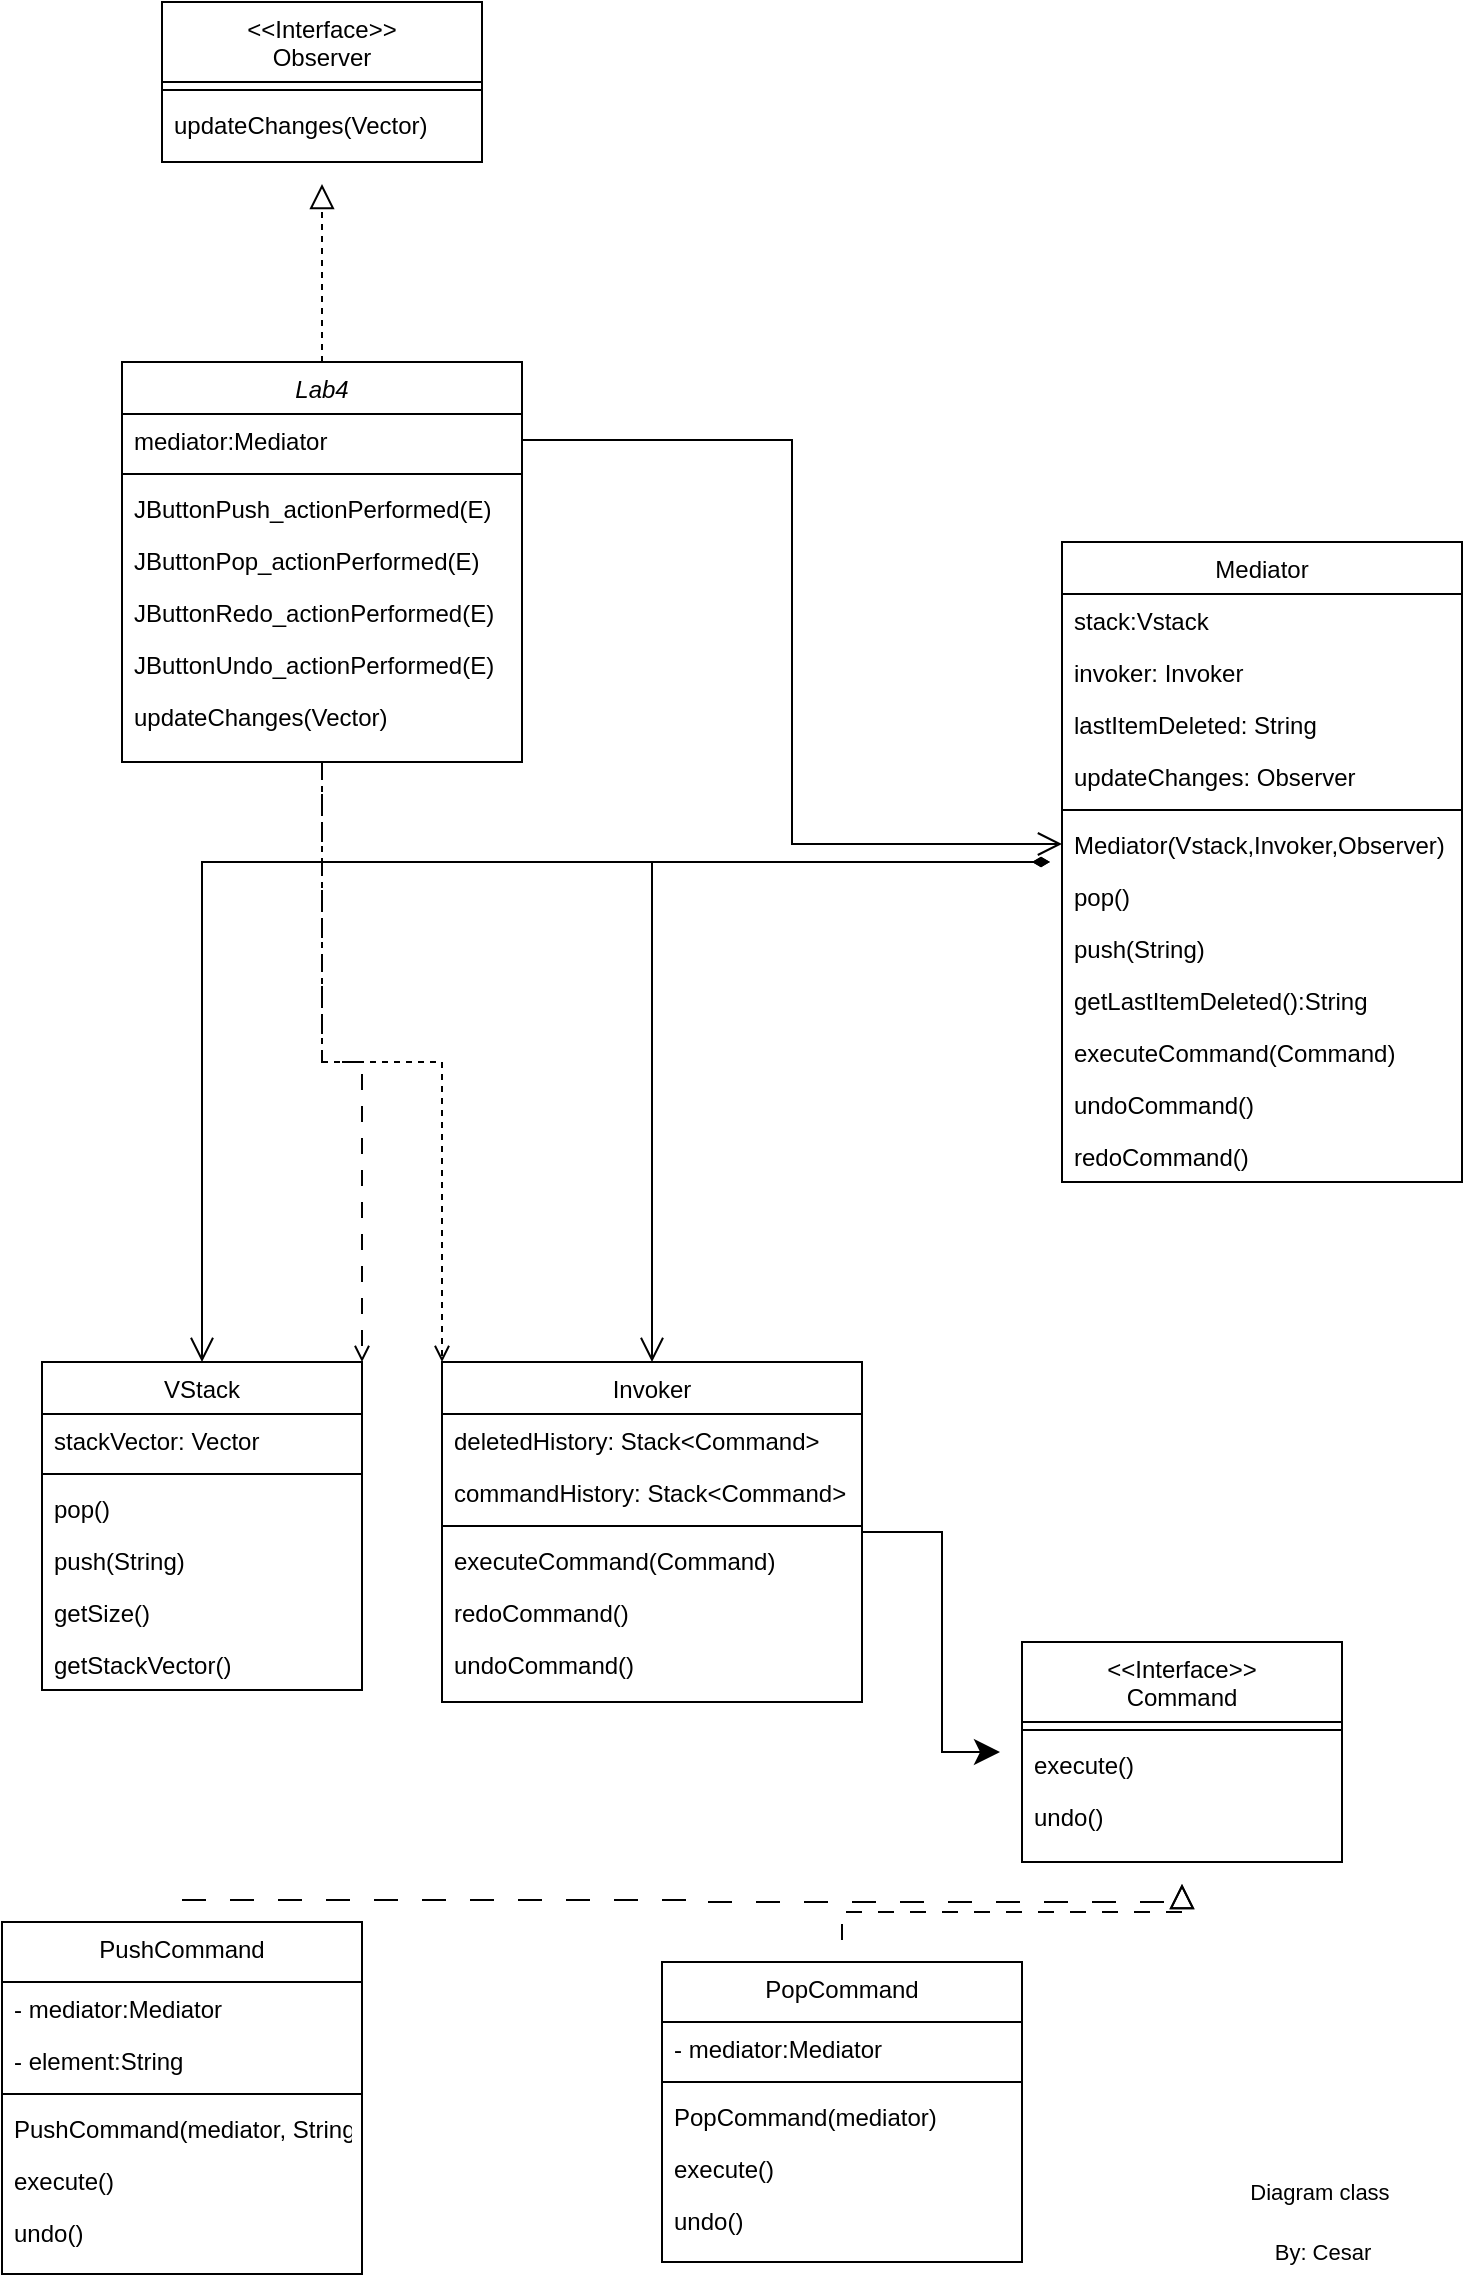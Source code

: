 <mxfile version="21.3.7" type="device">
  <diagram id="C5RBs43oDa-KdzZeNtuy" name="Page-1">
    <mxGraphModel dx="2052" dy="1034" grid="1" gridSize="10" guides="1" tooltips="1" connect="1" arrows="1" fold="1" page="1" pageScale="1" pageWidth="827" pageHeight="1169" math="0" shadow="0">
      <root>
        <mxCell id="WIyWlLk6GJQsqaUBKTNV-0" />
        <mxCell id="WIyWlLk6GJQsqaUBKTNV-1" parent="WIyWlLk6GJQsqaUBKTNV-0" />
        <mxCell id="w6b8kO3Xnz9DPi_cQGz4-21" style="edgeStyle=orthogonalEdgeStyle;rounded=0;orthogonalLoop=1;jettySize=auto;html=1;endArrow=block;endFill=0;dashed=1;endSize=10;" edge="1" parent="WIyWlLk6GJQsqaUBKTNV-1" source="zkfFHV4jXpPFQw0GAbJ--0" target="w6b8kO3Xnz9DPi_cQGz4-16">
          <mxGeometry relative="1" as="geometry" />
        </mxCell>
        <mxCell id="w6b8kO3Xnz9DPi_cQGz4-27" style="edgeStyle=orthogonalEdgeStyle;rounded=0;orthogonalLoop=1;jettySize=auto;html=1;entryX=1;entryY=0;entryDx=0;entryDy=0;dashed=1;dashPattern=8 8;endArrow=open;endFill=0;" edge="1" parent="WIyWlLk6GJQsqaUBKTNV-1" source="zkfFHV4jXpPFQw0GAbJ--0" target="zkfFHV4jXpPFQw0GAbJ--13">
          <mxGeometry relative="1" as="geometry" />
        </mxCell>
        <mxCell id="w6b8kO3Xnz9DPi_cQGz4-28" style="edgeStyle=orthogonalEdgeStyle;rounded=0;orthogonalLoop=1;jettySize=auto;html=1;entryX=0;entryY=0;entryDx=0;entryDy=0;dashed=1;endArrow=open;endFill=0;" edge="1" parent="WIyWlLk6GJQsqaUBKTNV-1" source="zkfFHV4jXpPFQw0GAbJ--0" target="zkfFHV4jXpPFQw0GAbJ--17">
          <mxGeometry relative="1" as="geometry" />
        </mxCell>
        <mxCell id="zkfFHV4jXpPFQw0GAbJ--0" value="Lab4" style="swimlane;fontStyle=2;align=center;verticalAlign=top;childLayout=stackLayout;horizontal=1;startSize=26;horizontalStack=0;resizeParent=1;resizeLast=0;collapsible=1;marginBottom=0;rounded=0;shadow=0;strokeWidth=1;" parent="WIyWlLk6GJQsqaUBKTNV-1" vertex="1">
          <mxGeometry x="110" y="190" width="200" height="200" as="geometry">
            <mxRectangle x="230" y="140" width="160" height="26" as="alternateBounds" />
          </mxGeometry>
        </mxCell>
        <mxCell id="zkfFHV4jXpPFQw0GAbJ--1" value="mediator:Mediator" style="text;align=left;verticalAlign=top;spacingLeft=4;spacingRight=4;overflow=hidden;rotatable=0;points=[[0,0.5],[1,0.5]];portConstraint=eastwest;" parent="zkfFHV4jXpPFQw0GAbJ--0" vertex="1">
          <mxGeometry y="26" width="200" height="26" as="geometry" />
        </mxCell>
        <mxCell id="zkfFHV4jXpPFQw0GAbJ--4" value="" style="line;html=1;strokeWidth=1;align=left;verticalAlign=middle;spacingTop=-1;spacingLeft=3;spacingRight=3;rotatable=0;labelPosition=right;points=[];portConstraint=eastwest;" parent="zkfFHV4jXpPFQw0GAbJ--0" vertex="1">
          <mxGeometry y="52" width="200" height="8" as="geometry" />
        </mxCell>
        <mxCell id="DZBWkw6cQzeGI-P88lpH-41" value="JButtonPush_actionPerformed(E)" style="text;align=left;verticalAlign=top;spacingLeft=4;spacingRight=4;overflow=hidden;rotatable=0;points=[[0,0.5],[1,0.5]];portConstraint=eastwest;" parent="zkfFHV4jXpPFQw0GAbJ--0" vertex="1">
          <mxGeometry y="60" width="200" height="26" as="geometry" />
        </mxCell>
        <mxCell id="DZBWkw6cQzeGI-P88lpH-40" value="JButtonPop_actionPerformed(E)" style="text;align=left;verticalAlign=top;spacingLeft=4;spacingRight=4;overflow=hidden;rotatable=0;points=[[0,0.5],[1,0.5]];portConstraint=eastwest;" parent="zkfFHV4jXpPFQw0GAbJ--0" vertex="1">
          <mxGeometry y="86" width="200" height="26" as="geometry" />
        </mxCell>
        <mxCell id="DZBWkw6cQzeGI-P88lpH-38" value="JButtonRedo_actionPerformed(E)" style="text;align=left;verticalAlign=top;spacingLeft=4;spacingRight=4;overflow=hidden;rotatable=0;points=[[0,0.5],[1,0.5]];portConstraint=eastwest;" parent="zkfFHV4jXpPFQw0GAbJ--0" vertex="1">
          <mxGeometry y="112" width="200" height="26" as="geometry" />
        </mxCell>
        <mxCell id="w6b8kO3Xnz9DPi_cQGz4-22" value="JButtonUndo_actionPerformed(E)" style="text;align=left;verticalAlign=top;spacingLeft=4;spacingRight=4;overflow=hidden;rotatable=0;points=[[0,0.5],[1,0.5]];portConstraint=eastwest;" vertex="1" parent="zkfFHV4jXpPFQw0GAbJ--0">
          <mxGeometry y="138" width="200" height="26" as="geometry" />
        </mxCell>
        <mxCell id="DZBWkw6cQzeGI-P88lpH-37" value="updateChanges(Vector)" style="text;align=left;verticalAlign=top;spacingLeft=4;spacingRight=4;overflow=hidden;rotatable=0;points=[[0,0.5],[1,0.5]];portConstraint=eastwest;" parent="zkfFHV4jXpPFQw0GAbJ--0" vertex="1">
          <mxGeometry y="164" width="200" height="26" as="geometry" />
        </mxCell>
        <mxCell id="zkfFHV4jXpPFQw0GAbJ--6" value="&lt;&lt;Interface&gt;&gt;&#xa;Command" style="swimlane;fontStyle=0;align=center;verticalAlign=top;childLayout=stackLayout;horizontal=1;startSize=40;horizontalStack=0;resizeParent=1;resizeLast=0;collapsible=1;marginBottom=0;rounded=0;shadow=0;strokeWidth=1;perimeterSpacing=11;" parent="WIyWlLk6GJQsqaUBKTNV-1" vertex="1">
          <mxGeometry x="560" y="830" width="160" height="110" as="geometry">
            <mxRectangle x="130" y="380" width="160" height="26" as="alternateBounds" />
          </mxGeometry>
        </mxCell>
        <mxCell id="zkfFHV4jXpPFQw0GAbJ--9" value="" style="line;html=1;strokeWidth=1;align=left;verticalAlign=middle;spacingTop=-1;spacingLeft=3;spacingRight=3;rotatable=0;labelPosition=right;points=[];portConstraint=eastwest;" parent="zkfFHV4jXpPFQw0GAbJ--6" vertex="1">
          <mxGeometry y="40" width="160" height="8" as="geometry" />
        </mxCell>
        <mxCell id="zkfFHV4jXpPFQw0GAbJ--10" value="execute()" style="text;align=left;verticalAlign=top;spacingLeft=4;spacingRight=4;overflow=hidden;rotatable=0;points=[[0,0.5],[1,0.5]];portConstraint=eastwest;fontStyle=0" parent="zkfFHV4jXpPFQw0GAbJ--6" vertex="1">
          <mxGeometry y="48" width="160" height="26" as="geometry" />
        </mxCell>
        <mxCell id="DZBWkw6cQzeGI-P88lpH-0" value="undo()" style="text;align=left;verticalAlign=top;spacingLeft=4;spacingRight=4;overflow=hidden;rotatable=0;points=[[0,0.5],[1,0.5]];portConstraint=eastwest;" parent="zkfFHV4jXpPFQw0GAbJ--6" vertex="1">
          <mxGeometry y="74" width="160" height="26" as="geometry" />
        </mxCell>
        <mxCell id="zkfFHV4jXpPFQw0GAbJ--13" value="VStack&#xa;" style="swimlane;fontStyle=0;align=center;verticalAlign=top;childLayout=stackLayout;horizontal=1;startSize=26;horizontalStack=0;resizeParent=1;resizeLast=0;collapsible=1;marginBottom=0;rounded=0;shadow=0;strokeWidth=1;" parent="WIyWlLk6GJQsqaUBKTNV-1" vertex="1">
          <mxGeometry x="70" y="690" width="160" height="164" as="geometry">
            <mxRectangle x="340" y="380" width="170" height="26" as="alternateBounds" />
          </mxGeometry>
        </mxCell>
        <mxCell id="zkfFHV4jXpPFQw0GAbJ--14" value="stackVector: Vector" style="text;align=left;verticalAlign=top;spacingLeft=4;spacingRight=4;overflow=hidden;rotatable=0;points=[[0,0.5],[1,0.5]];portConstraint=eastwest;" parent="zkfFHV4jXpPFQw0GAbJ--13" vertex="1">
          <mxGeometry y="26" width="160" height="26" as="geometry" />
        </mxCell>
        <mxCell id="zkfFHV4jXpPFQw0GAbJ--15" value="" style="line;html=1;strokeWidth=1;align=left;verticalAlign=middle;spacingTop=-1;spacingLeft=3;spacingRight=3;rotatable=0;labelPosition=right;points=[];portConstraint=eastwest;" parent="zkfFHV4jXpPFQw0GAbJ--13" vertex="1">
          <mxGeometry y="52" width="160" height="8" as="geometry" />
        </mxCell>
        <mxCell id="DZBWkw6cQzeGI-P88lpH-4" value="pop()" style="text;align=left;verticalAlign=top;spacingLeft=4;spacingRight=4;overflow=hidden;rotatable=0;points=[[0,0.5],[1,0.5]];portConstraint=eastwest;" parent="zkfFHV4jXpPFQw0GAbJ--13" vertex="1">
          <mxGeometry y="60" width="160" height="26" as="geometry" />
        </mxCell>
        <mxCell id="DZBWkw6cQzeGI-P88lpH-5" value="push(String)" style="text;align=left;verticalAlign=top;spacingLeft=4;spacingRight=4;overflow=hidden;rotatable=0;points=[[0,0.5],[1,0.5]];portConstraint=eastwest;" parent="zkfFHV4jXpPFQw0GAbJ--13" vertex="1">
          <mxGeometry y="86" width="160" height="26" as="geometry" />
        </mxCell>
        <mxCell id="DZBWkw6cQzeGI-P88lpH-6" value="getSize()" style="text;align=left;verticalAlign=top;spacingLeft=4;spacingRight=4;overflow=hidden;rotatable=0;points=[[0,0.5],[1,0.5]];portConstraint=eastwest;" parent="zkfFHV4jXpPFQw0GAbJ--13" vertex="1">
          <mxGeometry y="112" width="160" height="26" as="geometry" />
        </mxCell>
        <mxCell id="DZBWkw6cQzeGI-P88lpH-7" value="getStackVector()" style="text;align=left;verticalAlign=top;spacingLeft=4;spacingRight=4;overflow=hidden;rotatable=0;points=[[0,0.5],[1,0.5]];portConstraint=eastwest;" parent="zkfFHV4jXpPFQw0GAbJ--13" vertex="1">
          <mxGeometry y="138" width="160" height="26" as="geometry" />
        </mxCell>
        <mxCell id="DZBWkw6cQzeGI-P88lpH-10" style="edgeStyle=orthogonalEdgeStyle;rounded=0;orthogonalLoop=1;jettySize=auto;html=1;endSize=10;" parent="WIyWlLk6GJQsqaUBKTNV-1" source="zkfFHV4jXpPFQw0GAbJ--17" target="zkfFHV4jXpPFQw0GAbJ--6" edge="1">
          <mxGeometry relative="1" as="geometry" />
        </mxCell>
        <mxCell id="zkfFHV4jXpPFQw0GAbJ--17" value="Invoker" style="swimlane;fontStyle=0;align=center;verticalAlign=top;childLayout=stackLayout;horizontal=1;startSize=26;horizontalStack=0;resizeParent=1;resizeLast=0;collapsible=1;marginBottom=0;rounded=0;shadow=0;strokeWidth=1;" parent="WIyWlLk6GJQsqaUBKTNV-1" vertex="1">
          <mxGeometry x="270" y="690" width="210" height="170" as="geometry">
            <mxRectangle x="550" y="140" width="160" height="26" as="alternateBounds" />
          </mxGeometry>
        </mxCell>
        <mxCell id="zkfFHV4jXpPFQw0GAbJ--18" value="deletedHistory: Stack&lt;Command&gt;" style="text;align=left;verticalAlign=top;spacingLeft=4;spacingRight=4;overflow=hidden;rotatable=0;points=[[0,0.5],[1,0.5]];portConstraint=eastwest;" parent="zkfFHV4jXpPFQw0GAbJ--17" vertex="1">
          <mxGeometry y="26" width="210" height="26" as="geometry" />
        </mxCell>
        <mxCell id="zkfFHV4jXpPFQw0GAbJ--19" value="commandHistory: Stack&lt;Command&gt;" style="text;align=left;verticalAlign=top;spacingLeft=4;spacingRight=4;overflow=hidden;rotatable=0;points=[[0,0.5],[1,0.5]];portConstraint=eastwest;rounded=0;shadow=0;html=0;" parent="zkfFHV4jXpPFQw0GAbJ--17" vertex="1">
          <mxGeometry y="52" width="210" height="26" as="geometry" />
        </mxCell>
        <mxCell id="zkfFHV4jXpPFQw0GAbJ--23" value="" style="line;html=1;strokeWidth=1;align=left;verticalAlign=middle;spacingTop=-1;spacingLeft=3;spacingRight=3;rotatable=0;labelPosition=right;points=[];portConstraint=eastwest;" parent="zkfFHV4jXpPFQw0GAbJ--17" vertex="1">
          <mxGeometry y="78" width="210" height="8" as="geometry" />
        </mxCell>
        <mxCell id="zkfFHV4jXpPFQw0GAbJ--24" value="executeCommand(Command)" style="text;align=left;verticalAlign=top;spacingLeft=4;spacingRight=4;overflow=hidden;rotatable=0;points=[[0,0.5],[1,0.5]];portConstraint=eastwest;" parent="zkfFHV4jXpPFQw0GAbJ--17" vertex="1">
          <mxGeometry y="86" width="210" height="26" as="geometry" />
        </mxCell>
        <mxCell id="DZBWkw6cQzeGI-P88lpH-1" value="redoCommand()" style="text;align=left;verticalAlign=top;spacingLeft=4;spacingRight=4;overflow=hidden;rotatable=0;points=[[0,0.5],[1,0.5]];portConstraint=eastwest;" parent="zkfFHV4jXpPFQw0GAbJ--17" vertex="1">
          <mxGeometry y="112" width="210" height="26" as="geometry" />
        </mxCell>
        <mxCell id="zkfFHV4jXpPFQw0GAbJ--25" value="undoCommand()" style="text;align=left;verticalAlign=top;spacingLeft=4;spacingRight=4;overflow=hidden;rotatable=0;points=[[0,0.5],[1,0.5]];portConstraint=eastwest;" parent="zkfFHV4jXpPFQw0GAbJ--17" vertex="1">
          <mxGeometry y="138" width="210" height="26" as="geometry" />
        </mxCell>
        <mxCell id="w6b8kO3Xnz9DPi_cQGz4-10" style="edgeStyle=orthogonalEdgeStyle;rounded=0;orthogonalLoop=1;jettySize=auto;html=1;entryX=0.5;entryY=1;entryDx=0;entryDy=0;exitX=0.5;exitY=0;exitDx=0;exitDy=0;endArrow=block;endFill=0;endSize=10;dashed=1;dashPattern=12 12;" edge="1" parent="WIyWlLk6GJQsqaUBKTNV-1" source="DZBWkw6cQzeGI-P88lpH-17" target="zkfFHV4jXpPFQw0GAbJ--6">
          <mxGeometry relative="1" as="geometry" />
        </mxCell>
        <mxCell id="DZBWkw6cQzeGI-P88lpH-17" value="PushCommand" style="swimlane;fontStyle=0;align=center;verticalAlign=top;childLayout=stackLayout;horizontal=1;startSize=30;horizontalStack=0;resizeParent=1;resizeLast=0;collapsible=1;marginBottom=0;rounded=0;shadow=0;strokeWidth=1;perimeterSpacing=11;" parent="WIyWlLk6GJQsqaUBKTNV-1" vertex="1">
          <mxGeometry x="50" y="970" width="180" height="176" as="geometry">
            <mxRectangle x="130" y="380" width="160" height="26" as="alternateBounds" />
          </mxGeometry>
        </mxCell>
        <mxCell id="DZBWkw6cQzeGI-P88lpH-25" value="- mediator:Mediator" style="text;align=left;verticalAlign=top;spacingLeft=4;spacingRight=4;overflow=hidden;rotatable=0;points=[[0,0.5],[1,0.5]];portConstraint=eastwest;" parent="DZBWkw6cQzeGI-P88lpH-17" vertex="1">
          <mxGeometry y="30" width="180" height="26" as="geometry" />
        </mxCell>
        <mxCell id="DZBWkw6cQzeGI-P88lpH-22" value="- element:String" style="text;align=left;verticalAlign=top;spacingLeft=4;spacingRight=4;overflow=hidden;rotatable=0;points=[[0,0.5],[1,0.5]];portConstraint=eastwest;" parent="DZBWkw6cQzeGI-P88lpH-17" vertex="1">
          <mxGeometry y="56" width="180" height="26" as="geometry" />
        </mxCell>
        <mxCell id="DZBWkw6cQzeGI-P88lpH-18" value="" style="line;html=1;strokeWidth=1;align=left;verticalAlign=middle;spacingTop=-1;spacingLeft=3;spacingRight=3;rotatable=0;labelPosition=right;points=[];portConstraint=eastwest;" parent="DZBWkw6cQzeGI-P88lpH-17" vertex="1">
          <mxGeometry y="82" width="180" height="8" as="geometry" />
        </mxCell>
        <mxCell id="DZBWkw6cQzeGI-P88lpH-23" value="PushCommand(mediator, String)" style="text;align=left;verticalAlign=top;spacingLeft=4;spacingRight=4;overflow=hidden;rotatable=0;points=[[0,0.5],[1,0.5]];portConstraint=eastwest;fontStyle=0" parent="DZBWkw6cQzeGI-P88lpH-17" vertex="1">
          <mxGeometry y="90" width="180" height="26" as="geometry" />
        </mxCell>
        <mxCell id="DZBWkw6cQzeGI-P88lpH-19" value="execute()" style="text;align=left;verticalAlign=top;spacingLeft=4;spacingRight=4;overflow=hidden;rotatable=0;points=[[0,0.5],[1,0.5]];portConstraint=eastwest;fontStyle=0" parent="DZBWkw6cQzeGI-P88lpH-17" vertex="1">
          <mxGeometry y="116" width="180" height="26" as="geometry" />
        </mxCell>
        <mxCell id="DZBWkw6cQzeGI-P88lpH-20" value="undo()" style="text;align=left;verticalAlign=top;spacingLeft=4;spacingRight=4;overflow=hidden;rotatable=0;points=[[0,0.5],[1,0.5]];portConstraint=eastwest;" parent="DZBWkw6cQzeGI-P88lpH-17" vertex="1">
          <mxGeometry y="142" width="180" height="26" as="geometry" />
        </mxCell>
        <mxCell id="w6b8kO3Xnz9DPi_cQGz4-8" style="edgeStyle=orthogonalEdgeStyle;rounded=0;orthogonalLoop=1;jettySize=auto;html=1;dashed=1;dashPattern=8 8;endArrow=block;endFill=0;endSize=10;" edge="1" parent="WIyWlLk6GJQsqaUBKTNV-1" source="DZBWkw6cQzeGI-P88lpH-26" target="zkfFHV4jXpPFQw0GAbJ--6">
          <mxGeometry relative="1" as="geometry" />
        </mxCell>
        <mxCell id="DZBWkw6cQzeGI-P88lpH-26" value="PopCommand" style="swimlane;fontStyle=0;align=center;verticalAlign=top;childLayout=stackLayout;horizontal=1;startSize=30;horizontalStack=0;resizeParent=1;resizeLast=0;collapsible=1;marginBottom=0;rounded=0;shadow=0;strokeWidth=1;perimeterSpacing=11;" parent="WIyWlLk6GJQsqaUBKTNV-1" vertex="1">
          <mxGeometry x="380" y="990" width="180" height="150" as="geometry">
            <mxRectangle x="130" y="380" width="160" height="26" as="alternateBounds" />
          </mxGeometry>
        </mxCell>
        <mxCell id="DZBWkw6cQzeGI-P88lpH-27" value="- mediator:Mediator" style="text;align=left;verticalAlign=top;spacingLeft=4;spacingRight=4;overflow=hidden;rotatable=0;points=[[0,0.5],[1,0.5]];portConstraint=eastwest;" parent="DZBWkw6cQzeGI-P88lpH-26" vertex="1">
          <mxGeometry y="30" width="180" height="26" as="geometry" />
        </mxCell>
        <mxCell id="DZBWkw6cQzeGI-P88lpH-29" value="" style="line;html=1;strokeWidth=1;align=left;verticalAlign=middle;spacingTop=-1;spacingLeft=3;spacingRight=3;rotatable=0;labelPosition=right;points=[];portConstraint=eastwest;" parent="DZBWkw6cQzeGI-P88lpH-26" vertex="1">
          <mxGeometry y="56" width="180" height="8" as="geometry" />
        </mxCell>
        <mxCell id="DZBWkw6cQzeGI-P88lpH-30" value="PopCommand(mediator)" style="text;align=left;verticalAlign=top;spacingLeft=4;spacingRight=4;overflow=hidden;rotatable=0;points=[[0,0.5],[1,0.5]];portConstraint=eastwest;fontStyle=0" parent="DZBWkw6cQzeGI-P88lpH-26" vertex="1">
          <mxGeometry y="64" width="180" height="26" as="geometry" />
        </mxCell>
        <mxCell id="DZBWkw6cQzeGI-P88lpH-31" value="execute()" style="text;align=left;verticalAlign=top;spacingLeft=4;spacingRight=4;overflow=hidden;rotatable=0;points=[[0,0.5],[1,0.5]];portConstraint=eastwest;fontStyle=0" parent="DZBWkw6cQzeGI-P88lpH-26" vertex="1">
          <mxGeometry y="90" width="180" height="26" as="geometry" />
        </mxCell>
        <mxCell id="DZBWkw6cQzeGI-P88lpH-32" value="undo()" style="text;align=left;verticalAlign=top;spacingLeft=4;spacingRight=4;overflow=hidden;rotatable=0;points=[[0,0.5],[1,0.5]];portConstraint=eastwest;" parent="DZBWkw6cQzeGI-P88lpH-26" vertex="1">
          <mxGeometry y="116" width="180" height="26" as="geometry" />
        </mxCell>
        <mxCell id="DZBWkw6cQzeGI-P88lpH-42" value="Diagram class&amp;nbsp;" style="text;html=1;align=center;verticalAlign=middle;resizable=0;points=[];autosize=1;strokeColor=none;fillColor=none;fontSize=11;fontFamily=Helvetica;fontColor=default;" parent="WIyWlLk6GJQsqaUBKTNV-1" vertex="1">
          <mxGeometry x="660" y="1090" width="100" height="30" as="geometry" />
        </mxCell>
        <mxCell id="DZBWkw6cQzeGI-P88lpH-43" value="By: Cesar" style="text;html=1;align=center;verticalAlign=middle;resizable=0;points=[];autosize=1;strokeColor=none;fillColor=none;fontSize=11;fontFamily=Helvetica;fontColor=default;" parent="WIyWlLk6GJQsqaUBKTNV-1" vertex="1">
          <mxGeometry x="675" y="1120" width="70" height="30" as="geometry" />
        </mxCell>
        <mxCell id="w6b8kO3Xnz9DPi_cQGz4-24" style="edgeStyle=orthogonalEdgeStyle;rounded=0;orthogonalLoop=1;jettySize=auto;html=1;entryX=0.5;entryY=0;entryDx=0;entryDy=0;endArrow=open;endFill=0;startArrow=diamondThin;startFill=1;endSize=10;targetPerimeterSpacing=10;sourcePerimeterSpacing=6;" edge="1" parent="WIyWlLk6GJQsqaUBKTNV-1" source="w6b8kO3Xnz9DPi_cQGz4-0" target="zkfFHV4jXpPFQw0GAbJ--17">
          <mxGeometry relative="1" as="geometry" />
        </mxCell>
        <mxCell id="w6b8kO3Xnz9DPi_cQGz4-26" style="edgeStyle=orthogonalEdgeStyle;rounded=0;orthogonalLoop=1;jettySize=auto;html=1;entryX=0.5;entryY=0;entryDx=0;entryDy=0;startArrow=diamondThin;startFill=1;endArrow=open;endFill=0;targetPerimeterSpacing=10;endSize=10;sourcePerimeterSpacing=6;" edge="1" parent="WIyWlLk6GJQsqaUBKTNV-1" source="w6b8kO3Xnz9DPi_cQGz4-0" target="zkfFHV4jXpPFQw0GAbJ--13">
          <mxGeometry relative="1" as="geometry" />
        </mxCell>
        <mxCell id="w6b8kO3Xnz9DPi_cQGz4-0" value="Mediator" style="swimlane;fontStyle=0;align=center;verticalAlign=top;childLayout=stackLayout;horizontal=1;startSize=26;horizontalStack=0;resizeParent=1;resizeLast=0;collapsible=1;marginBottom=0;rounded=0;shadow=0;strokeWidth=1;" vertex="1" parent="WIyWlLk6GJQsqaUBKTNV-1">
          <mxGeometry x="580" y="280" width="200" height="320" as="geometry">
            <mxRectangle x="230" y="140" width="160" height="26" as="alternateBounds" />
          </mxGeometry>
        </mxCell>
        <mxCell id="w6b8kO3Xnz9DPi_cQGz4-1" value="stack:Vstack" style="text;align=left;verticalAlign=top;spacingLeft=4;spacingRight=4;overflow=hidden;rotatable=0;points=[[0,0.5],[1,0.5]];portConstraint=eastwest;" vertex="1" parent="w6b8kO3Xnz9DPi_cQGz4-0">
          <mxGeometry y="26" width="200" height="26" as="geometry" />
        </mxCell>
        <mxCell id="w6b8kO3Xnz9DPi_cQGz4-12" value="invoker: Invoker" style="text;align=left;verticalAlign=top;spacingLeft=4;spacingRight=4;overflow=hidden;rotatable=0;points=[[0,0.5],[1,0.5]];portConstraint=eastwest;rounded=0;shadow=0;html=0;" vertex="1" parent="w6b8kO3Xnz9DPi_cQGz4-0">
          <mxGeometry y="52" width="200" height="26" as="geometry" />
        </mxCell>
        <mxCell id="w6b8kO3Xnz9DPi_cQGz4-13" value="lastItemDeleted: String" style="text;align=left;verticalAlign=top;spacingLeft=4;spacingRight=4;overflow=hidden;rotatable=0;points=[[0,0.5],[1,0.5]];portConstraint=eastwest;rounded=0;shadow=0;html=0;" vertex="1" parent="w6b8kO3Xnz9DPi_cQGz4-0">
          <mxGeometry y="78" width="200" height="26" as="geometry" />
        </mxCell>
        <mxCell id="w6b8kO3Xnz9DPi_cQGz4-2" value="updateChanges: Observer" style="text;align=left;verticalAlign=top;spacingLeft=4;spacingRight=4;overflow=hidden;rotatable=0;points=[[0,0.5],[1,0.5]];portConstraint=eastwest;rounded=0;shadow=0;html=0;" vertex="1" parent="w6b8kO3Xnz9DPi_cQGz4-0">
          <mxGeometry y="104" width="200" height="26" as="geometry" />
        </mxCell>
        <mxCell id="w6b8kO3Xnz9DPi_cQGz4-3" value="" style="line;html=1;strokeWidth=1;align=left;verticalAlign=middle;spacingTop=-1;spacingLeft=3;spacingRight=3;rotatable=0;labelPosition=right;points=[];portConstraint=eastwest;" vertex="1" parent="w6b8kO3Xnz9DPi_cQGz4-0">
          <mxGeometry y="130" width="200" height="8" as="geometry" />
        </mxCell>
        <mxCell id="w6b8kO3Xnz9DPi_cQGz4-20" value="Mediator(Vstack,Invoker,Observer)" style="text;align=left;verticalAlign=top;spacingLeft=4;spacingRight=4;overflow=hidden;rotatable=0;points=[[0,0.5],[1,0.5]];portConstraint=eastwest;" vertex="1" parent="w6b8kO3Xnz9DPi_cQGz4-0">
          <mxGeometry y="138" width="200" height="26" as="geometry" />
        </mxCell>
        <mxCell id="w6b8kO3Xnz9DPi_cQGz4-4" value="pop()" style="text;align=left;verticalAlign=top;spacingLeft=4;spacingRight=4;overflow=hidden;rotatable=0;points=[[0,0.5],[1,0.5]];portConstraint=eastwest;" vertex="1" parent="w6b8kO3Xnz9DPi_cQGz4-0">
          <mxGeometry y="164" width="200" height="26" as="geometry" />
        </mxCell>
        <mxCell id="w6b8kO3Xnz9DPi_cQGz4-5" value="push(String)" style="text;align=left;verticalAlign=top;spacingLeft=4;spacingRight=4;overflow=hidden;rotatable=0;points=[[0,0.5],[1,0.5]];portConstraint=eastwest;" vertex="1" parent="w6b8kO3Xnz9DPi_cQGz4-0">
          <mxGeometry y="190" width="200" height="26" as="geometry" />
        </mxCell>
        <mxCell id="w6b8kO3Xnz9DPi_cQGz4-14" value="getLastItemDeleted():String" style="text;align=left;verticalAlign=top;spacingLeft=4;spacingRight=4;overflow=hidden;rotatable=0;points=[[0,0.5],[1,0.5]];portConstraint=eastwest;" vertex="1" parent="w6b8kO3Xnz9DPi_cQGz4-0">
          <mxGeometry y="216" width="200" height="26" as="geometry" />
        </mxCell>
        <mxCell id="w6b8kO3Xnz9DPi_cQGz4-6" value="executeCommand(Command)" style="text;align=left;verticalAlign=top;spacingLeft=4;spacingRight=4;overflow=hidden;rotatable=0;points=[[0,0.5],[1,0.5]];portConstraint=eastwest;" vertex="1" parent="w6b8kO3Xnz9DPi_cQGz4-0">
          <mxGeometry y="242" width="200" height="26" as="geometry" />
        </mxCell>
        <mxCell id="w6b8kO3Xnz9DPi_cQGz4-7" value="undoCommand()" style="text;align=left;verticalAlign=top;spacingLeft=4;spacingRight=4;overflow=hidden;rotatable=0;points=[[0,0.5],[1,0.5]];portConstraint=eastwest;" vertex="1" parent="w6b8kO3Xnz9DPi_cQGz4-0">
          <mxGeometry y="268" width="200" height="26" as="geometry" />
        </mxCell>
        <mxCell id="w6b8kO3Xnz9DPi_cQGz4-15" value="redoCommand()" style="text;align=left;verticalAlign=top;spacingLeft=4;spacingRight=4;overflow=hidden;rotatable=0;points=[[0,0.5],[1,0.5]];portConstraint=eastwest;" vertex="1" parent="w6b8kO3Xnz9DPi_cQGz4-0">
          <mxGeometry y="294" width="200" height="26" as="geometry" />
        </mxCell>
        <mxCell id="w6b8kO3Xnz9DPi_cQGz4-16" value="&lt;&lt;Interface&gt;&gt;&#xa;Observer" style="swimlane;fontStyle=0;align=center;verticalAlign=top;childLayout=stackLayout;horizontal=1;startSize=40;horizontalStack=0;resizeParent=1;resizeLast=0;collapsible=1;marginBottom=0;rounded=0;shadow=0;strokeWidth=1;perimeterSpacing=11;" vertex="1" parent="WIyWlLk6GJQsqaUBKTNV-1">
          <mxGeometry x="130" y="10" width="160" height="80" as="geometry">
            <mxRectangle x="130" y="380" width="160" height="26" as="alternateBounds" />
          </mxGeometry>
        </mxCell>
        <mxCell id="w6b8kO3Xnz9DPi_cQGz4-17" value="" style="line;html=1;strokeWidth=1;align=left;verticalAlign=middle;spacingTop=-1;spacingLeft=3;spacingRight=3;rotatable=0;labelPosition=right;points=[];portConstraint=eastwest;" vertex="1" parent="w6b8kO3Xnz9DPi_cQGz4-16">
          <mxGeometry y="40" width="160" height="8" as="geometry" />
        </mxCell>
        <mxCell id="w6b8kO3Xnz9DPi_cQGz4-18" value="updateChanges(Vector)" style="text;align=left;verticalAlign=top;spacingLeft=4;spacingRight=4;overflow=hidden;rotatable=0;points=[[0,0.5],[1,0.5]];portConstraint=eastwest;fontStyle=0" vertex="1" parent="w6b8kO3Xnz9DPi_cQGz4-16">
          <mxGeometry y="48" width="160" height="26" as="geometry" />
        </mxCell>
        <mxCell id="w6b8kO3Xnz9DPi_cQGz4-23" style="edgeStyle=orthogonalEdgeStyle;rounded=0;orthogonalLoop=1;jettySize=auto;html=1;entryX=0;entryY=0.5;entryDx=0;entryDy=0;endArrow=open;endFill=0;endSize=10;" edge="1" parent="WIyWlLk6GJQsqaUBKTNV-1" source="zkfFHV4jXpPFQw0GAbJ--1" target="w6b8kO3Xnz9DPi_cQGz4-20">
          <mxGeometry relative="1" as="geometry" />
        </mxCell>
      </root>
    </mxGraphModel>
  </diagram>
</mxfile>
